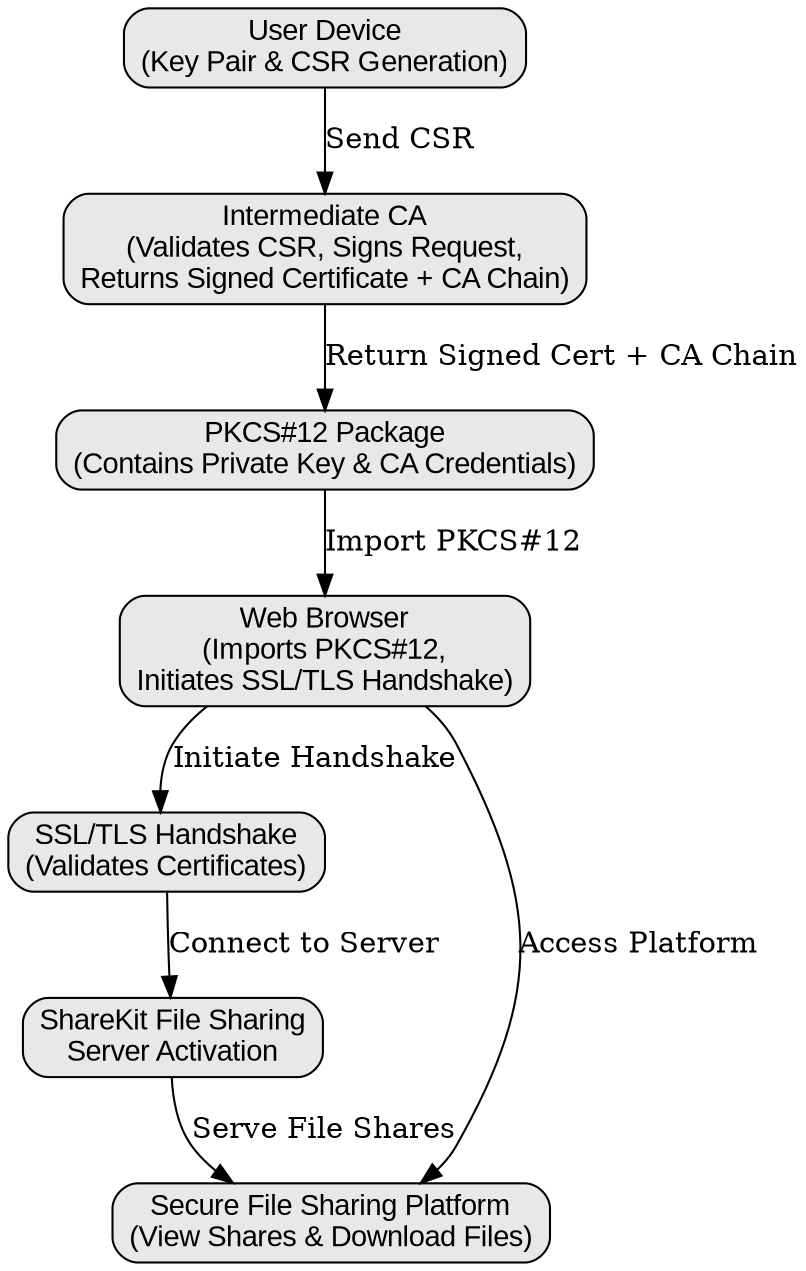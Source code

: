 digraph ConceptualFramework {
    rankdir=TB;
  node [shape=box, fontname="Arial", style="rounded,filled", fillcolor="#E8E8E8"];

  "User" [label="User Device\n(Key Pair & CSR Generation)"];
  "Intermediate CA" [label="Intermediate CA\n(Validates CSR, Signs Request,\nReturns Signed Certificate + CA Chain)"];
  "PKCS12" [label="PKCS#12 Package\n(Contains Private Key & CA Credentials)"];
  "Browser" [label="Web Browser\n(Imports PKCS#12,\nInitiates SSL/TLS Handshake)"];
  "ShareKit" [label="ShareKit File Sharing\nServer Activation"];
  "SSL" [label="SSL/TLS Handshake\n(Validates Certificates)"];
  "Secure" [label="Secure File Sharing Platform\n(View Shares & Download Files)"];

  "User" -> "Intermediate CA" [label="Send CSR"];
  "Intermediate CA" -> "PKCS12" [label="Return Signed Cert + CA Chain"];
  "PKCS12" -> "Browser" [label="Import PKCS#12"];
  "Browser" -> "SSL" [label="Initiate Handshake"];
  "SSL" -> "ShareKit" [label="Connect to Server"];
  "Browser" -> "Secure" [label="Access Platform"];
  "ShareKit" -> "Secure" [label="Serve File Shares"];
}
